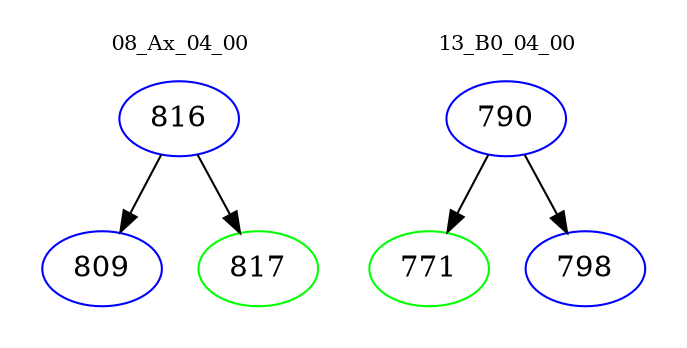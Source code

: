 digraph{
subgraph cluster_0 {
color = white
label = "08_Ax_04_00";
fontsize=10;
T0_816 [label="816", color="blue"]
T0_816 -> T0_809 [color="black"]
T0_809 [label="809", color="blue"]
T0_816 -> T0_817 [color="black"]
T0_817 [label="817", color="green"]
}
subgraph cluster_1 {
color = white
label = "13_B0_04_00";
fontsize=10;
T1_790 [label="790", color="blue"]
T1_790 -> T1_771 [color="black"]
T1_771 [label="771", color="green"]
T1_790 -> T1_798 [color="black"]
T1_798 [label="798", color="blue"]
}
}
